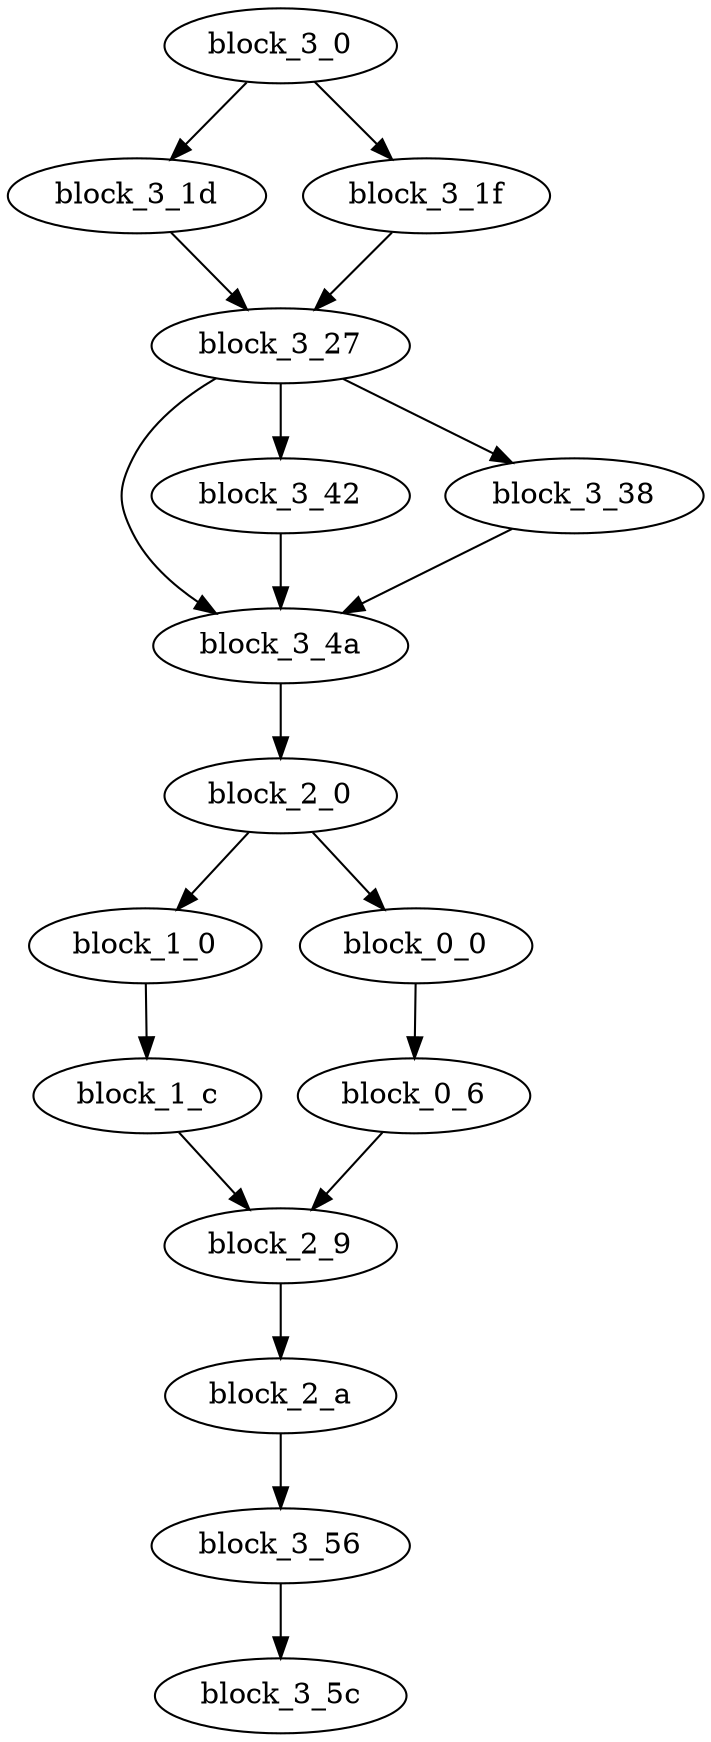 digraph "wasm_ICFG.gv" {
	rankdir=TB
	subgraph global {
		block_3_4a
		block_2_0
		block_3_4a -> block_2_0
		block_3_56
		block_3_5c
		block_3_56 -> block_3_5c
		block_0_6
		block_2_9
		block_0_6 -> block_2_9
		block_3_42
		block_3_4a
		block_3_42 -> block_3_4a
		block_3_27
		block_3_38
		block_3_27 -> block_3_38
		block_1_c
		block_2_9
		block_1_c -> block_2_9
		block_3_27
		block_3_42
		block_3_27 -> block_3_42
		block_2_9
		block_2_a
		block_2_9 -> block_2_a
		block_3_0
		block_3_1d
		block_3_0 -> block_3_1d
		block_1_0
		block_1_c
		block_1_0 -> block_1_c
		block_3_0
		block_3_1f
		block_3_0 -> block_3_1f
		block_3_27
		block_3_4a
		block_3_27 -> block_3_4a
		block_3_38
		block_3_4a
		block_3_38 -> block_3_4a
		block_2_a
		block_3_56
		block_2_a -> block_3_56
		block_3_1f
		block_3_27
		block_3_1f -> block_3_27
		block_0_0
		block_0_6
		block_0_0 -> block_0_6
		block_2_0
		block_1_0
		block_2_0 -> block_1_0
		block_3_1d
		block_3_27
		block_3_1d -> block_3_27
		block_2_0
		block_0_0
		block_2_0 -> block_0_0
	}
}
